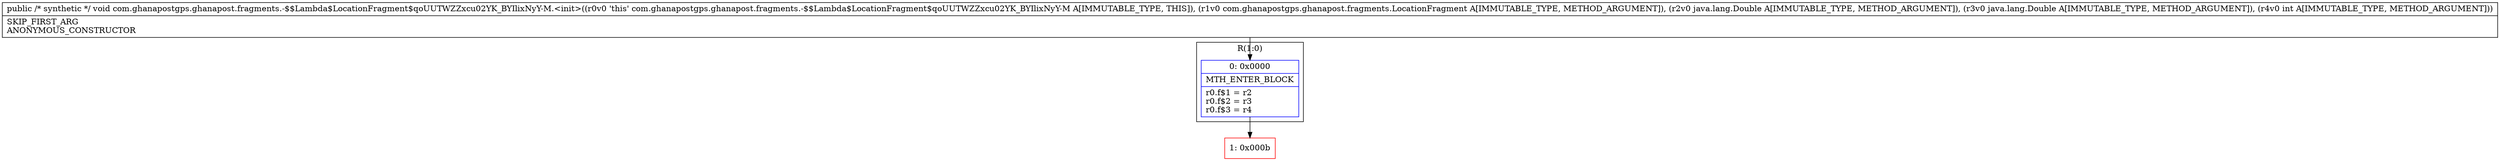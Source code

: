digraph "CFG forcom.ghanapostgps.ghanapost.fragments.\-$$Lambda$LocationFragment$qoUUTWZZxcu02YK_BYIlixNyY\-M.\<init\>(Lcom\/ghanapostgps\/ghanapost\/fragments\/LocationFragment;Ljava\/lang\/Double;Ljava\/lang\/Double;I)V" {
subgraph cluster_Region_972807640 {
label = "R(1:0)";
node [shape=record,color=blue];
Node_0 [shape=record,label="{0\:\ 0x0000|MTH_ENTER_BLOCK\l|r0.f$1 = r2\lr0.f$2 = r3\lr0.f$3 = r4\l}"];
}
Node_1 [shape=record,color=red,label="{1\:\ 0x000b}"];
MethodNode[shape=record,label="{public \/* synthetic *\/ void com.ghanapostgps.ghanapost.fragments.\-$$Lambda$LocationFragment$qoUUTWZZxcu02YK_BYIlixNyY\-M.\<init\>((r0v0 'this' com.ghanapostgps.ghanapost.fragments.\-$$Lambda$LocationFragment$qoUUTWZZxcu02YK_BYIlixNyY\-M A[IMMUTABLE_TYPE, THIS]), (r1v0 com.ghanapostgps.ghanapost.fragments.LocationFragment A[IMMUTABLE_TYPE, METHOD_ARGUMENT]), (r2v0 java.lang.Double A[IMMUTABLE_TYPE, METHOD_ARGUMENT]), (r3v0 java.lang.Double A[IMMUTABLE_TYPE, METHOD_ARGUMENT]), (r4v0 int A[IMMUTABLE_TYPE, METHOD_ARGUMENT]))  | SKIP_FIRST_ARG\lANONYMOUS_CONSTRUCTOR\l}"];
MethodNode -> Node_0;
Node_0 -> Node_1;
}

